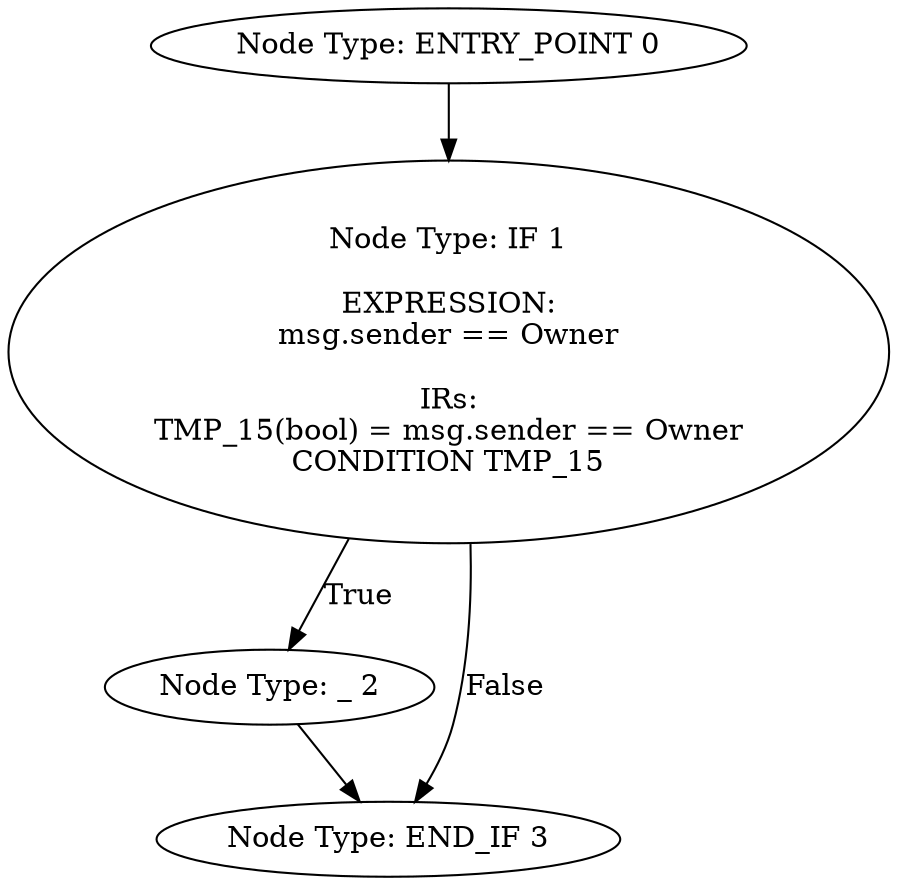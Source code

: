 digraph{
0[label="Node Type: ENTRY_POINT 0
"];
0->1;
1[label="Node Type: IF 1

EXPRESSION:
msg.sender == Owner

IRs:
TMP_15(bool) = msg.sender == Owner
CONDITION TMP_15"];
1->2[label="True"];
1->3[label="False"];
2[label="Node Type: _ 2
"];
2->3;
3[label="Node Type: END_IF 3
"];
}
